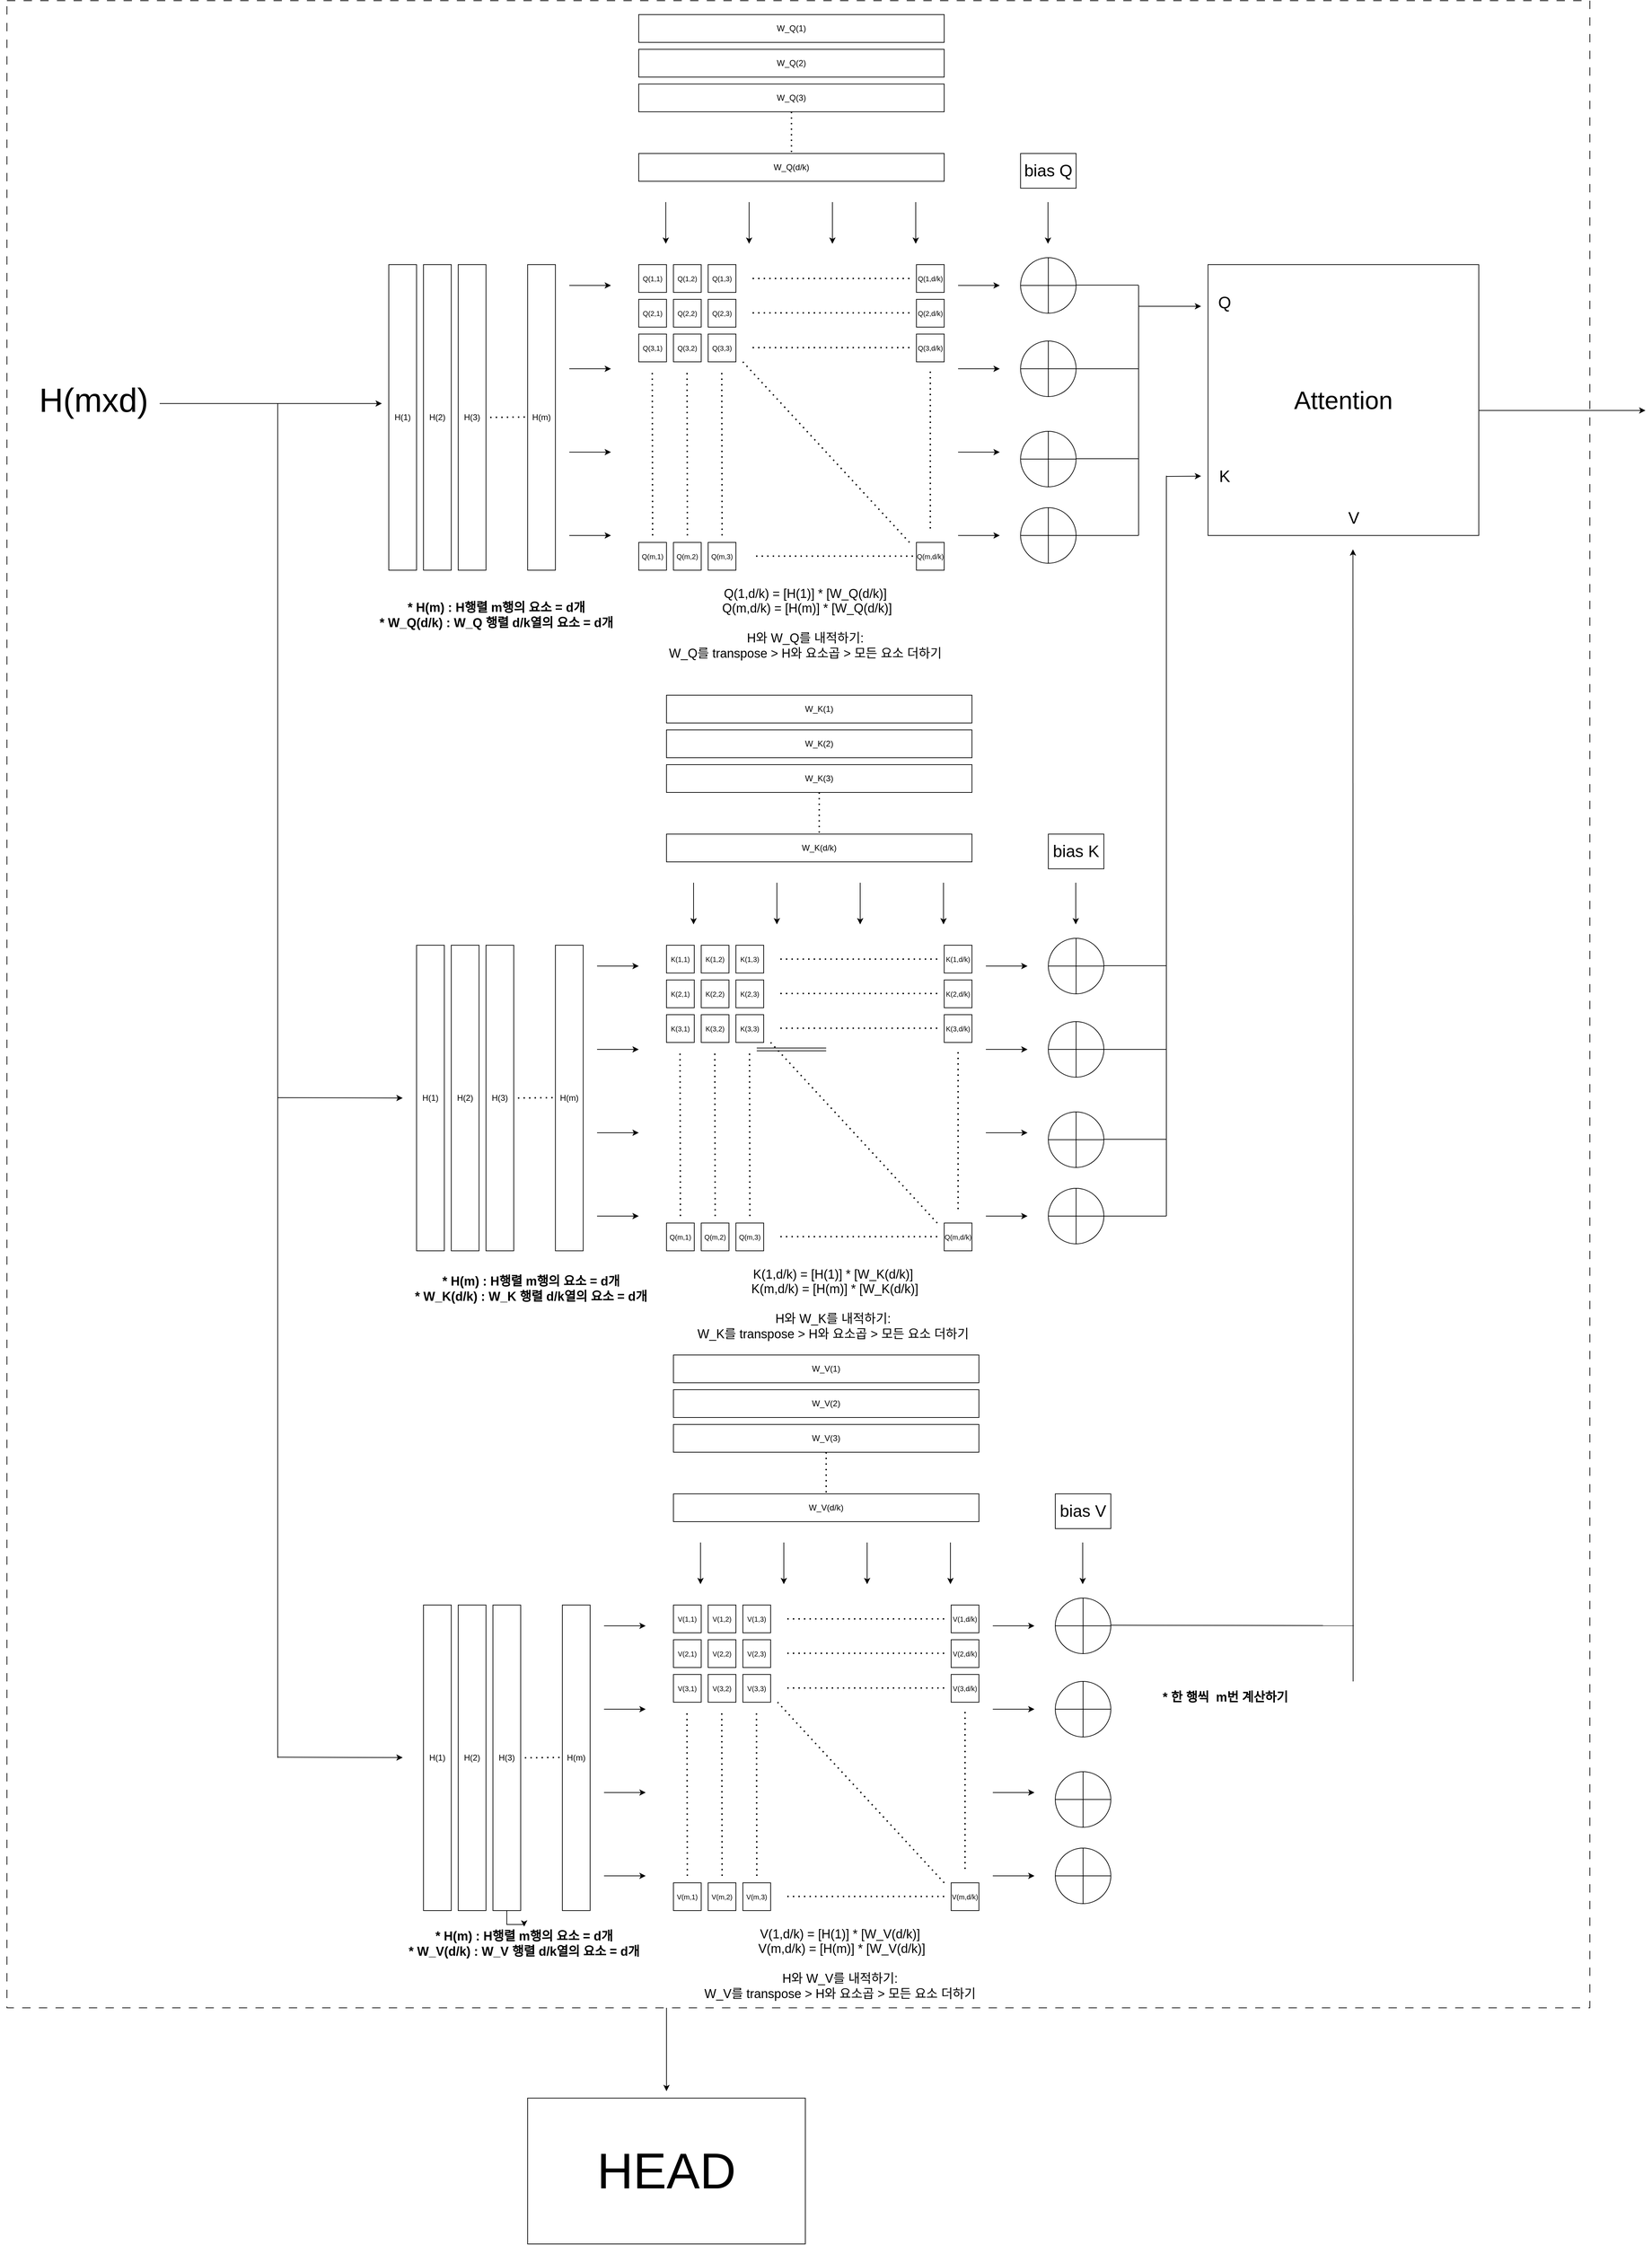 <mxfile version="21.6.3" type="google">
  <diagram id="C5RBs43oDa-KdzZeNtuy" name="Page-1">
    <mxGraphModel grid="1" page="1" gridSize="10" guides="1" tooltips="1" connect="1" arrows="1" fold="1" pageScale="1" pageWidth="827" pageHeight="1169" math="0" shadow="0">
      <root>
        <mxCell id="WIyWlLk6GJQsqaUBKTNV-0" />
        <mxCell id="WIyWlLk6GJQsqaUBKTNV-1" parent="WIyWlLk6GJQsqaUBKTNV-0" />
        <mxCell id="BP67Da7mLbQ1aucq8AcZ-0" value="" style="rounded=0;whiteSpace=wrap;html=1;glass=0;shadow=0;dashed=1;gradientColor=none;verticalAlign=middle;dashPattern=12 12;" vertex="1" parent="WIyWlLk6GJQsqaUBKTNV-1">
          <mxGeometry x="-1310" y="-180" width="2280" height="2890" as="geometry" />
        </mxCell>
        <mxCell id="44qwIfYIs7Qlmv-L1HZN-0" value="H(1)" style="rounded=0;whiteSpace=wrap;html=1;" vertex="1" parent="WIyWlLk6GJQsqaUBKTNV-1">
          <mxGeometry x="-760" y="200" width="40" height="440" as="geometry" />
        </mxCell>
        <mxCell id="44qwIfYIs7Qlmv-L1HZN-3" value="W_Q(d/k)" style="rounded=0;whiteSpace=wrap;html=1;" vertex="1" parent="WIyWlLk6GJQsqaUBKTNV-1">
          <mxGeometry x="-400" y="40" width="440" height="40" as="geometry" />
        </mxCell>
        <mxCell id="44qwIfYIs7Qlmv-L1HZN-4" value="Q(1,1)" style="whiteSpace=wrap;html=1;aspect=fixed;fontSize=10;" vertex="1" parent="WIyWlLk6GJQsqaUBKTNV-1">
          <mxGeometry x="-400" y="200" width="40" height="40" as="geometry" />
        </mxCell>
        <mxCell id="44qwIfYIs7Qlmv-L1HZN-5" value="" style="endArrow=classic;html=1;rounded=0;" edge="1" parent="WIyWlLk6GJQsqaUBKTNV-1">
          <mxGeometry width="50" height="50" relative="1" as="geometry">
            <mxPoint x="-500" y="230" as="sourcePoint" />
            <mxPoint x="-440" y="230" as="targetPoint" />
            <Array as="points">
              <mxPoint x="-470" y="230" />
            </Array>
          </mxGeometry>
        </mxCell>
        <mxCell id="44qwIfYIs7Qlmv-L1HZN-6" value="" style="endArrow=classic;html=1;rounded=0;" edge="1" parent="WIyWlLk6GJQsqaUBKTNV-1">
          <mxGeometry width="50" height="50" relative="1" as="geometry">
            <mxPoint x="-500" y="590" as="sourcePoint" />
            <mxPoint x="-440" y="590" as="targetPoint" />
          </mxGeometry>
        </mxCell>
        <mxCell id="44qwIfYIs7Qlmv-L1HZN-7" value="" style="endArrow=classic;html=1;rounded=0;" edge="1" parent="WIyWlLk6GJQsqaUBKTNV-1">
          <mxGeometry width="50" height="50" relative="1" as="geometry">
            <mxPoint x="-500" y="470" as="sourcePoint" />
            <mxPoint x="-440" y="470" as="targetPoint" />
          </mxGeometry>
        </mxCell>
        <mxCell id="44qwIfYIs7Qlmv-L1HZN-8" value="" style="endArrow=classic;html=1;rounded=0;" edge="1" parent="WIyWlLk6GJQsqaUBKTNV-1">
          <mxGeometry width="50" height="50" relative="1" as="geometry">
            <mxPoint x="-500" y="350" as="sourcePoint" />
            <mxPoint x="-440" y="350" as="targetPoint" />
          </mxGeometry>
        </mxCell>
        <mxCell id="44qwIfYIs7Qlmv-L1HZN-10" value="" style="endArrow=classic;html=1;rounded=0;" edge="1" parent="WIyWlLk6GJQsqaUBKTNV-1">
          <mxGeometry width="50" height="50" relative="1" as="geometry">
            <mxPoint x="-361" y="110" as="sourcePoint" />
            <mxPoint x="-361" y="170" as="targetPoint" />
          </mxGeometry>
        </mxCell>
        <mxCell id="44qwIfYIs7Qlmv-L1HZN-11" value="" style="endArrow=classic;html=1;rounded=0;" edge="1" parent="WIyWlLk6GJQsqaUBKTNV-1">
          <mxGeometry width="50" height="50" relative="1" as="geometry">
            <mxPoint x="-1" y="110" as="sourcePoint" />
            <mxPoint x="-1" y="170" as="targetPoint" />
          </mxGeometry>
        </mxCell>
        <mxCell id="44qwIfYIs7Qlmv-L1HZN-12" value="" style="endArrow=classic;html=1;rounded=0;" edge="1" parent="WIyWlLk6GJQsqaUBKTNV-1">
          <mxGeometry width="50" height="50" relative="1" as="geometry">
            <mxPoint x="-121" y="110" as="sourcePoint" />
            <mxPoint x="-121" y="170" as="targetPoint" />
          </mxGeometry>
        </mxCell>
        <mxCell id="44qwIfYIs7Qlmv-L1HZN-13" value="" style="endArrow=classic;html=1;rounded=0;" edge="1" parent="WIyWlLk6GJQsqaUBKTNV-1">
          <mxGeometry width="50" height="50" relative="1" as="geometry">
            <mxPoint x="-241" y="110" as="sourcePoint" />
            <mxPoint x="-241" y="170" as="targetPoint" />
          </mxGeometry>
        </mxCell>
        <mxCell id="4T8bIbX1QtWVv7wdMEMp-1" value="H(2)" style="rounded=0;whiteSpace=wrap;html=1;" vertex="1" parent="WIyWlLk6GJQsqaUBKTNV-1">
          <mxGeometry x="-710" y="200" width="40" height="440" as="geometry" />
        </mxCell>
        <mxCell id="4T8bIbX1QtWVv7wdMEMp-2" value="H(3)" style="rounded=0;whiteSpace=wrap;html=1;" vertex="1" parent="WIyWlLk6GJQsqaUBKTNV-1">
          <mxGeometry x="-660" y="200" width="40" height="440" as="geometry" />
        </mxCell>
        <mxCell id="4T8bIbX1QtWVv7wdMEMp-3" value="H(m)" style="rounded=0;whiteSpace=wrap;html=1;" vertex="1" parent="WIyWlLk6GJQsqaUBKTNV-1">
          <mxGeometry x="-560" y="200" width="40" height="440" as="geometry" />
        </mxCell>
        <mxCell id="4T8bIbX1QtWVv7wdMEMp-4" value="" style="endArrow=none;dashed=1;html=1;dashPattern=1 3;strokeWidth=2;rounded=0;" edge="1" parent="WIyWlLk6GJQsqaUBKTNV-1">
          <mxGeometry width="50" height="50" relative="1" as="geometry">
            <mxPoint x="-614" y="420" as="sourcePoint" />
            <mxPoint x="-564" y="419.5" as="targetPoint" />
          </mxGeometry>
        </mxCell>
        <mxCell id="4T8bIbX1QtWVv7wdMEMp-8" value="W_Q(3)" style="rounded=0;whiteSpace=wrap;html=1;" vertex="1" parent="WIyWlLk6GJQsqaUBKTNV-1">
          <mxGeometry x="-400" y="-60" width="440" height="40" as="geometry" />
        </mxCell>
        <mxCell id="4T8bIbX1QtWVv7wdMEMp-9" value="W_Q(2)" style="rounded=0;whiteSpace=wrap;html=1;" vertex="1" parent="WIyWlLk6GJQsqaUBKTNV-1">
          <mxGeometry x="-400" y="-110" width="440" height="40" as="geometry" />
        </mxCell>
        <mxCell id="4T8bIbX1QtWVv7wdMEMp-10" value="W_Q(1)" style="rounded=0;whiteSpace=wrap;html=1;" vertex="1" parent="WIyWlLk6GJQsqaUBKTNV-1">
          <mxGeometry x="-400" y="-160" width="440" height="40" as="geometry" />
        </mxCell>
        <mxCell id="4T8bIbX1QtWVv7wdMEMp-11" value="" style="endArrow=none;dashed=1;html=1;dashPattern=1 3;strokeWidth=2;rounded=0;" edge="1" parent="WIyWlLk6GJQsqaUBKTNV-1">
          <mxGeometry width="50" height="50" relative="1" as="geometry">
            <mxPoint x="-180" y="-20" as="sourcePoint" />
            <mxPoint x="-180" y="39.5" as="targetPoint" />
          </mxGeometry>
        </mxCell>
        <mxCell id="4T8bIbX1QtWVv7wdMEMp-12" value="Q(1,2)" style="whiteSpace=wrap;html=1;aspect=fixed;fontSize=10;" vertex="1" parent="WIyWlLk6GJQsqaUBKTNV-1">
          <mxGeometry x="-350" y="200" width="40" height="40" as="geometry" />
        </mxCell>
        <mxCell id="4T8bIbX1QtWVv7wdMEMp-13" value="Q(1,3)" style="whiteSpace=wrap;html=1;aspect=fixed;fontSize=10;" vertex="1" parent="WIyWlLk6GJQsqaUBKTNV-1">
          <mxGeometry x="-300" y="200" width="40" height="40" as="geometry" />
        </mxCell>
        <mxCell id="4T8bIbX1QtWVv7wdMEMp-14" value="Q(2,1)" style="whiteSpace=wrap;html=1;aspect=fixed;fontSize=10;" vertex="1" parent="WIyWlLk6GJQsqaUBKTNV-1">
          <mxGeometry x="-400" y="250" width="40" height="40" as="geometry" />
        </mxCell>
        <mxCell id="4T8bIbX1QtWVv7wdMEMp-15" value="Q(3,1)" style="whiteSpace=wrap;html=1;aspect=fixed;fontSize=10;" vertex="1" parent="WIyWlLk6GJQsqaUBKTNV-1">
          <mxGeometry x="-400" y="300" width="40" height="40" as="geometry" />
        </mxCell>
        <mxCell id="4T8bIbX1QtWVv7wdMEMp-17" value="" style="endArrow=none;dashed=1;html=1;dashPattern=1 3;strokeWidth=2;rounded=0;fontSize=10;" edge="1" parent="WIyWlLk6GJQsqaUBKTNV-1">
          <mxGeometry width="50" height="50" relative="1" as="geometry">
            <mxPoint x="-380" y="590" as="sourcePoint" />
            <mxPoint x="-380.5" y="350" as="targetPoint" />
          </mxGeometry>
        </mxCell>
        <mxCell id="4T8bIbX1QtWVv7wdMEMp-18" value="Q(m,1)" style="whiteSpace=wrap;html=1;aspect=fixed;fontSize=10;" vertex="1" parent="WIyWlLk6GJQsqaUBKTNV-1">
          <mxGeometry x="-400" y="600" width="40" height="40" as="geometry" />
        </mxCell>
        <mxCell id="4T8bIbX1QtWVv7wdMEMp-19" value="" style="endArrow=none;dashed=1;html=1;dashPattern=1 3;strokeWidth=2;rounded=0;fontSize=10;" edge="1" parent="WIyWlLk6GJQsqaUBKTNV-1">
          <mxGeometry width="50" height="50" relative="1" as="geometry">
            <mxPoint x="-10" y="220" as="sourcePoint" />
            <mxPoint x="-240" y="220" as="targetPoint" />
          </mxGeometry>
        </mxCell>
        <mxCell id="4T8bIbX1QtWVv7wdMEMp-20" value="Q(1,d/k)" style="whiteSpace=wrap;html=1;aspect=fixed;fontSize=10;" vertex="1" parent="WIyWlLk6GJQsqaUBKTNV-1">
          <mxGeometry y="200" width="40" height="40" as="geometry" />
        </mxCell>
        <mxCell id="4T8bIbX1QtWVv7wdMEMp-21" value="Q(m,d/k)" style="whiteSpace=wrap;html=1;aspect=fixed;fontSize=10;" vertex="1" parent="WIyWlLk6GJQsqaUBKTNV-1">
          <mxGeometry y="600" width="40" height="40" as="geometry" />
        </mxCell>
        <mxCell id="4T8bIbX1QtWVv7wdMEMp-23" value="Q(2,2)" style="whiteSpace=wrap;html=1;aspect=fixed;fontSize=10;" vertex="1" parent="WIyWlLk6GJQsqaUBKTNV-1">
          <mxGeometry x="-350" y="250" width="40" height="40" as="geometry" />
        </mxCell>
        <mxCell id="4T8bIbX1QtWVv7wdMEMp-24" value="Q(2,3)" style="whiteSpace=wrap;html=1;aspect=fixed;fontSize=10;" vertex="1" parent="WIyWlLk6GJQsqaUBKTNV-1">
          <mxGeometry x="-300" y="250" width="40" height="40" as="geometry" />
        </mxCell>
        <mxCell id="4T8bIbX1QtWVv7wdMEMp-25" value="Q(3,2)" style="whiteSpace=wrap;html=1;aspect=fixed;fontSize=10;" vertex="1" parent="WIyWlLk6GJQsqaUBKTNV-1">
          <mxGeometry x="-350" y="300" width="40" height="40" as="geometry" />
        </mxCell>
        <mxCell id="4T8bIbX1QtWVv7wdMEMp-26" value="Q(3,3)" style="whiteSpace=wrap;html=1;aspect=fixed;fontSize=10;" vertex="1" parent="WIyWlLk6GJQsqaUBKTNV-1">
          <mxGeometry x="-300" y="300" width="40" height="40" as="geometry" />
        </mxCell>
        <mxCell id="4T8bIbX1QtWVv7wdMEMp-27" value="" style="endArrow=none;dashed=1;html=1;dashPattern=1 3;strokeWidth=2;rounded=0;fontSize=10;" edge="1" parent="WIyWlLk6GJQsqaUBKTNV-1">
          <mxGeometry width="50" height="50" relative="1" as="geometry">
            <mxPoint x="20" y="580" as="sourcePoint" />
            <mxPoint x="20" y="350" as="targetPoint" />
          </mxGeometry>
        </mxCell>
        <mxCell id="4T8bIbX1QtWVv7wdMEMp-28" value="" style="endArrow=none;dashed=1;html=1;dashPattern=1 3;strokeWidth=2;rounded=0;fontSize=10;" edge="1" parent="WIyWlLk6GJQsqaUBKTNV-1">
          <mxGeometry width="50" height="50" relative="1" as="geometry">
            <mxPoint x="-10" y="600" as="sourcePoint" />
            <mxPoint x="-250" y="340" as="targetPoint" />
          </mxGeometry>
        </mxCell>
        <mxCell id="4T8bIbX1QtWVv7wdMEMp-29" value="" style="endArrow=none;dashed=1;html=1;dashPattern=1 3;strokeWidth=2;rounded=0;fontSize=10;" edge="1" parent="WIyWlLk6GJQsqaUBKTNV-1">
          <mxGeometry width="50" height="50" relative="1" as="geometry">
            <mxPoint x="-10" y="269.5" as="sourcePoint" />
            <mxPoint x="-240" y="269.5" as="targetPoint" />
          </mxGeometry>
        </mxCell>
        <mxCell id="4T8bIbX1QtWVv7wdMEMp-30" value="" style="endArrow=none;dashed=1;html=1;dashPattern=1 3;strokeWidth=2;rounded=0;fontSize=10;" edge="1" parent="WIyWlLk6GJQsqaUBKTNV-1">
          <mxGeometry width="50" height="50" relative="1" as="geometry">
            <mxPoint x="-10" y="319.5" as="sourcePoint" />
            <mxPoint x="-240" y="319.5" as="targetPoint" />
          </mxGeometry>
        </mxCell>
        <mxCell id="4T8bIbX1QtWVv7wdMEMp-31" value="Q(2,d/k)" style="whiteSpace=wrap;html=1;aspect=fixed;fontSize=10;" vertex="1" parent="WIyWlLk6GJQsqaUBKTNV-1">
          <mxGeometry y="250" width="40" height="40" as="geometry" />
        </mxCell>
        <mxCell id="4T8bIbX1QtWVv7wdMEMp-32" value="Q(3,d/k)" style="whiteSpace=wrap;html=1;aspect=fixed;fontSize=10;" vertex="1" parent="WIyWlLk6GJQsqaUBKTNV-1">
          <mxGeometry y="300" width="40" height="40" as="geometry" />
        </mxCell>
        <mxCell id="4T8bIbX1QtWVv7wdMEMp-33" value="&lt;font style=&quot;font-size: 18px;&quot;&gt;Q(1,d/k) = [H(1)] * [W_Q(d/k)]&lt;br&gt;&amp;nbsp;Q(m,d/k) = [H(m)] * [W_Q(d/k)]&lt;br&gt;&lt;br&gt;H와 W_Q를 내적하기: &lt;br&gt;W_Q를 transpose &amp;gt; H와 요소곱 &amp;gt; 모든 요소 더하기&lt;/font&gt;" style="text;html=1;strokeColor=none;fillColor=none;align=center;verticalAlign=middle;whiteSpace=wrap;rounded=0;" vertex="1" parent="WIyWlLk6GJQsqaUBKTNV-1">
          <mxGeometry x="-390" y="663" width="460" height="107" as="geometry" />
        </mxCell>
        <mxCell id="4T8bIbX1QtWVv7wdMEMp-36" value="" style="endArrow=classic;html=1;rounded=0;" edge="1" parent="WIyWlLk6GJQsqaUBKTNV-1">
          <mxGeometry width="50" height="50" relative="1" as="geometry">
            <mxPoint x="60" y="230" as="sourcePoint" />
            <mxPoint x="120" y="230" as="targetPoint" />
            <Array as="points">
              <mxPoint x="90" y="230" />
            </Array>
          </mxGeometry>
        </mxCell>
        <mxCell id="4T8bIbX1QtWVv7wdMEMp-37" value="" style="endArrow=classic;html=1;rounded=0;" edge="1" parent="WIyWlLk6GJQsqaUBKTNV-1">
          <mxGeometry width="50" height="50" relative="1" as="geometry">
            <mxPoint x="60" y="590" as="sourcePoint" />
            <mxPoint x="120" y="590" as="targetPoint" />
          </mxGeometry>
        </mxCell>
        <mxCell id="4T8bIbX1QtWVv7wdMEMp-38" value="" style="endArrow=classic;html=1;rounded=0;" edge="1" parent="WIyWlLk6GJQsqaUBKTNV-1">
          <mxGeometry width="50" height="50" relative="1" as="geometry">
            <mxPoint x="60" y="470" as="sourcePoint" />
            <mxPoint x="120" y="470" as="targetPoint" />
          </mxGeometry>
        </mxCell>
        <mxCell id="4T8bIbX1QtWVv7wdMEMp-39" value="" style="endArrow=classic;html=1;rounded=0;" edge="1" parent="WIyWlLk6GJQsqaUBKTNV-1">
          <mxGeometry width="50" height="50" relative="1" as="geometry">
            <mxPoint x="60" y="350" as="sourcePoint" />
            <mxPoint x="120" y="350" as="targetPoint" />
          </mxGeometry>
        </mxCell>
        <mxCell id="4T8bIbX1QtWVv7wdMEMp-42" value="&lt;font style=&quot;font-size: 24px;&quot;&gt;bias Q&lt;/font&gt;" style="rounded=0;whiteSpace=wrap;html=1;" vertex="1" parent="WIyWlLk6GJQsqaUBKTNV-1">
          <mxGeometry x="150" y="40" width="80" height="50" as="geometry" />
        </mxCell>
        <mxCell id="4T8bIbX1QtWVv7wdMEMp-43" value="" style="endArrow=classic;html=1;rounded=0;" edge="1" parent="WIyWlLk6GJQsqaUBKTNV-1">
          <mxGeometry width="50" height="50" relative="1" as="geometry">
            <mxPoint x="189.5" y="110" as="sourcePoint" />
            <mxPoint x="189.5" y="170" as="targetPoint" />
          </mxGeometry>
        </mxCell>
        <mxCell id="4T8bIbX1QtWVv7wdMEMp-44" value="" style="shape=orEllipse;perimeter=ellipsePerimeter;whiteSpace=wrap;html=1;backgroundOutline=1;" vertex="1" parent="WIyWlLk6GJQsqaUBKTNV-1">
          <mxGeometry x="150" y="190" width="80" height="80" as="geometry" />
        </mxCell>
        <mxCell id="4T8bIbX1QtWVv7wdMEMp-45" value="" style="shape=orEllipse;perimeter=ellipsePerimeter;whiteSpace=wrap;html=1;backgroundOutline=1;" vertex="1" parent="WIyWlLk6GJQsqaUBKTNV-1">
          <mxGeometry x="150" y="310" width="80" height="80" as="geometry" />
        </mxCell>
        <mxCell id="4T8bIbX1QtWVv7wdMEMp-46" value="" style="shape=orEllipse;perimeter=ellipsePerimeter;whiteSpace=wrap;html=1;backgroundOutline=1;" vertex="1" parent="WIyWlLk6GJQsqaUBKTNV-1">
          <mxGeometry x="150" y="440" width="80" height="80" as="geometry" />
        </mxCell>
        <mxCell id="4T8bIbX1QtWVv7wdMEMp-47" value="" style="shape=orEllipse;perimeter=ellipsePerimeter;whiteSpace=wrap;html=1;backgroundOutline=1;" vertex="1" parent="WIyWlLk6GJQsqaUBKTNV-1">
          <mxGeometry x="150" y="550" width="80" height="80" as="geometry" />
        </mxCell>
        <mxCell id="4T8bIbX1QtWVv7wdMEMp-58" value="" style="endArrow=none;html=1;rounded=0;" edge="1" parent="WIyWlLk6GJQsqaUBKTNV-1">
          <mxGeometry width="50" height="50" relative="1" as="geometry">
            <mxPoint x="230" y="590" as="sourcePoint" />
            <mxPoint x="320" y="590" as="targetPoint" />
          </mxGeometry>
        </mxCell>
        <mxCell id="4T8bIbX1QtWVv7wdMEMp-59" value="" style="endArrow=none;html=1;rounded=0;" edge="1" parent="WIyWlLk6GJQsqaUBKTNV-1">
          <mxGeometry width="50" height="50" relative="1" as="geometry">
            <mxPoint x="230" y="479.5" as="sourcePoint" />
            <mxPoint x="320" y="479.5" as="targetPoint" />
          </mxGeometry>
        </mxCell>
        <mxCell id="4T8bIbX1QtWVv7wdMEMp-60" value="" style="endArrow=none;html=1;rounded=0;" edge="1" parent="WIyWlLk6GJQsqaUBKTNV-1">
          <mxGeometry width="50" height="50" relative="1" as="geometry">
            <mxPoint x="230" y="350" as="sourcePoint" />
            <mxPoint x="320" y="350" as="targetPoint" />
          </mxGeometry>
        </mxCell>
        <mxCell id="4T8bIbX1QtWVv7wdMEMp-61" value="" style="endArrow=none;html=1;rounded=0;" edge="1" parent="WIyWlLk6GJQsqaUBKTNV-1">
          <mxGeometry width="50" height="50" relative="1" as="geometry">
            <mxPoint x="230" y="229.5" as="sourcePoint" />
            <mxPoint x="320" y="229.5" as="targetPoint" />
          </mxGeometry>
        </mxCell>
        <mxCell id="4T8bIbX1QtWVv7wdMEMp-62" value="" style="endArrow=none;html=1;rounded=0;" edge="1" parent="WIyWlLk6GJQsqaUBKTNV-1">
          <mxGeometry width="50" height="50" relative="1" as="geometry">
            <mxPoint x="320" y="590" as="sourcePoint" />
            <mxPoint x="320" y="230" as="targetPoint" />
          </mxGeometry>
        </mxCell>
        <mxCell id="4T8bIbX1QtWVv7wdMEMp-63" value="" style="endArrow=classic;html=1;rounded=0;" edge="1" parent="WIyWlLk6GJQsqaUBKTNV-1">
          <mxGeometry width="50" height="50" relative="1" as="geometry">
            <mxPoint x="320" y="260" as="sourcePoint" />
            <mxPoint x="410" y="260" as="targetPoint" />
          </mxGeometry>
        </mxCell>
        <mxCell id="4T8bIbX1QtWVv7wdMEMp-64" value="&lt;font style=&quot;font-size: 36px;&quot;&gt;Attention&lt;/font&gt;" style="whiteSpace=wrap;html=1;aspect=fixed;" vertex="1" parent="WIyWlLk6GJQsqaUBKTNV-1">
          <mxGeometry x="420" y="200" width="390" height="390" as="geometry" />
        </mxCell>
        <mxCell id="4T8bIbX1QtWVv7wdMEMp-65" value="&lt;font style=&quot;font-size: 24px;&quot;&gt;Q&lt;/font&gt;" style="text;html=1;strokeColor=none;fillColor=none;align=center;verticalAlign=middle;whiteSpace=wrap;rounded=0;" vertex="1" parent="WIyWlLk6GJQsqaUBKTNV-1">
          <mxGeometry x="414" y="240" width="60" height="30" as="geometry" />
        </mxCell>
        <mxCell id="4T8bIbX1QtWVv7wdMEMp-66" value="&lt;font style=&quot;font-size: 24px;&quot;&gt;K&lt;/font&gt;" style="text;html=1;strokeColor=none;fillColor=none;align=center;verticalAlign=middle;whiteSpace=wrap;rounded=0;" vertex="1" parent="WIyWlLk6GJQsqaUBKTNV-1">
          <mxGeometry x="414" y="490" width="60" height="30" as="geometry" />
        </mxCell>
        <mxCell id="4T8bIbX1QtWVv7wdMEMp-67" value="&lt;font style=&quot;font-size: 24px;&quot;&gt;V&lt;/font&gt;" style="text;html=1;strokeColor=none;fillColor=none;align=center;verticalAlign=middle;whiteSpace=wrap;rounded=0;" vertex="1" parent="WIyWlLk6GJQsqaUBKTNV-1">
          <mxGeometry x="600" y="550" width="60" height="30" as="geometry" />
        </mxCell>
        <mxCell id="4T8bIbX1QtWVv7wdMEMp-68" value="" style="endArrow=classic;html=1;rounded=0;" edge="1" parent="WIyWlLk6GJQsqaUBKTNV-1">
          <mxGeometry width="50" height="50" relative="1" as="geometry">
            <mxPoint x="360" y="505" as="sourcePoint" />
            <mxPoint x="410" y="504.5" as="targetPoint" />
          </mxGeometry>
        </mxCell>
        <mxCell id="4T8bIbX1QtWVv7wdMEMp-69" value="H(1)" style="rounded=0;whiteSpace=wrap;html=1;" vertex="1" parent="WIyWlLk6GJQsqaUBKTNV-1">
          <mxGeometry x="-720" y="1180" width="40" height="440" as="geometry" />
        </mxCell>
        <mxCell id="4T8bIbX1QtWVv7wdMEMp-70" value="W_K(d/k)" style="rounded=0;whiteSpace=wrap;html=1;" vertex="1" parent="WIyWlLk6GJQsqaUBKTNV-1">
          <mxGeometry x="-360" y="1020" width="440" height="40" as="geometry" />
        </mxCell>
        <mxCell id="4T8bIbX1QtWVv7wdMEMp-71" value="K(1,1)" style="whiteSpace=wrap;html=1;aspect=fixed;fontSize=10;" vertex="1" parent="WIyWlLk6GJQsqaUBKTNV-1">
          <mxGeometry x="-360" y="1180" width="40" height="40" as="geometry" />
        </mxCell>
        <mxCell id="4T8bIbX1QtWVv7wdMEMp-72" value="" style="endArrow=classic;html=1;rounded=0;" edge="1" parent="WIyWlLk6GJQsqaUBKTNV-1">
          <mxGeometry width="50" height="50" relative="1" as="geometry">
            <mxPoint x="-460" y="1210" as="sourcePoint" />
            <mxPoint x="-400" y="1210" as="targetPoint" />
            <Array as="points">
              <mxPoint x="-430" y="1210" />
            </Array>
          </mxGeometry>
        </mxCell>
        <mxCell id="4T8bIbX1QtWVv7wdMEMp-73" value="" style="endArrow=classic;html=1;rounded=0;" edge="1" parent="WIyWlLk6GJQsqaUBKTNV-1">
          <mxGeometry width="50" height="50" relative="1" as="geometry">
            <mxPoint x="-460" y="1570" as="sourcePoint" />
            <mxPoint x="-400" y="1570" as="targetPoint" />
          </mxGeometry>
        </mxCell>
        <mxCell id="4T8bIbX1QtWVv7wdMEMp-74" value="" style="endArrow=classic;html=1;rounded=0;" edge="1" parent="WIyWlLk6GJQsqaUBKTNV-1">
          <mxGeometry width="50" height="50" relative="1" as="geometry">
            <mxPoint x="-460" y="1450" as="sourcePoint" />
            <mxPoint x="-400" y="1450" as="targetPoint" />
          </mxGeometry>
        </mxCell>
        <mxCell id="4T8bIbX1QtWVv7wdMEMp-75" value="" style="endArrow=classic;html=1;rounded=0;" edge="1" parent="WIyWlLk6GJQsqaUBKTNV-1">
          <mxGeometry width="50" height="50" relative="1" as="geometry">
            <mxPoint x="-460" y="1330" as="sourcePoint" />
            <mxPoint x="-400" y="1330" as="targetPoint" />
          </mxGeometry>
        </mxCell>
        <mxCell id="4T8bIbX1QtWVv7wdMEMp-76" value="" style="endArrow=classic;html=1;rounded=0;" edge="1" parent="WIyWlLk6GJQsqaUBKTNV-1">
          <mxGeometry width="50" height="50" relative="1" as="geometry">
            <mxPoint x="-321" y="1090" as="sourcePoint" />
            <mxPoint x="-321" y="1150" as="targetPoint" />
          </mxGeometry>
        </mxCell>
        <mxCell id="4T8bIbX1QtWVv7wdMEMp-77" value="" style="endArrow=classic;html=1;rounded=0;" edge="1" parent="WIyWlLk6GJQsqaUBKTNV-1">
          <mxGeometry width="50" height="50" relative="1" as="geometry">
            <mxPoint x="39" y="1090" as="sourcePoint" />
            <mxPoint x="39" y="1150" as="targetPoint" />
          </mxGeometry>
        </mxCell>
        <mxCell id="4T8bIbX1QtWVv7wdMEMp-78" value="" style="endArrow=classic;html=1;rounded=0;" edge="1" parent="WIyWlLk6GJQsqaUBKTNV-1">
          <mxGeometry width="50" height="50" relative="1" as="geometry">
            <mxPoint x="-81" y="1090" as="sourcePoint" />
            <mxPoint x="-81" y="1150" as="targetPoint" />
          </mxGeometry>
        </mxCell>
        <mxCell id="4T8bIbX1QtWVv7wdMEMp-79" value="" style="endArrow=classic;html=1;rounded=0;" edge="1" parent="WIyWlLk6GJQsqaUBKTNV-1">
          <mxGeometry width="50" height="50" relative="1" as="geometry">
            <mxPoint x="-201" y="1090" as="sourcePoint" />
            <mxPoint x="-201" y="1150" as="targetPoint" />
          </mxGeometry>
        </mxCell>
        <mxCell id="4T8bIbX1QtWVv7wdMEMp-80" value="H(2)" style="rounded=0;whiteSpace=wrap;html=1;" vertex="1" parent="WIyWlLk6GJQsqaUBKTNV-1">
          <mxGeometry x="-670" y="1180" width="40" height="440" as="geometry" />
        </mxCell>
        <mxCell id="4T8bIbX1QtWVv7wdMEMp-81" value="H(3)" style="rounded=0;whiteSpace=wrap;html=1;" vertex="1" parent="WIyWlLk6GJQsqaUBKTNV-1">
          <mxGeometry x="-620" y="1180" width="40" height="440" as="geometry" />
        </mxCell>
        <mxCell id="4T8bIbX1QtWVv7wdMEMp-82" value="H(m)" style="rounded=0;whiteSpace=wrap;html=1;" vertex="1" parent="WIyWlLk6GJQsqaUBKTNV-1">
          <mxGeometry x="-520" y="1180" width="40" height="440" as="geometry" />
        </mxCell>
        <mxCell id="4T8bIbX1QtWVv7wdMEMp-83" value="" style="endArrow=none;dashed=1;html=1;dashPattern=1 3;strokeWidth=2;rounded=0;" edge="1" parent="WIyWlLk6GJQsqaUBKTNV-1">
          <mxGeometry width="50" height="50" relative="1" as="geometry">
            <mxPoint x="-574" y="1400" as="sourcePoint" />
            <mxPoint x="-524" y="1399.5" as="targetPoint" />
          </mxGeometry>
        </mxCell>
        <mxCell id="4T8bIbX1QtWVv7wdMEMp-84" value="&lt;font style=&quot;font-size: 18px;&quot;&gt;&lt;b&gt;* H(m) : H행렬 m행의 요소 = d개&lt;br&gt;* W_K(d/k) : W_K 행렬 d/k열의 요소 = d개&lt;/b&gt;&lt;/font&gt;" style="text;html=1;strokeColor=none;fillColor=none;align=center;verticalAlign=middle;whiteSpace=wrap;rounded=0;" vertex="1" parent="WIyWlLk6GJQsqaUBKTNV-1">
          <mxGeometry x="-730" y="1650" width="350" height="50" as="geometry" />
        </mxCell>
        <mxCell id="4T8bIbX1QtWVv7wdMEMp-85" value="W_K(3)" style="rounded=0;whiteSpace=wrap;html=1;" vertex="1" parent="WIyWlLk6GJQsqaUBKTNV-1">
          <mxGeometry x="-360" y="920" width="440" height="40" as="geometry" />
        </mxCell>
        <mxCell id="4T8bIbX1QtWVv7wdMEMp-86" value="W_K(2)" style="rounded=0;whiteSpace=wrap;html=1;" vertex="1" parent="WIyWlLk6GJQsqaUBKTNV-1">
          <mxGeometry x="-360" y="870" width="440" height="40" as="geometry" />
        </mxCell>
        <mxCell id="4T8bIbX1QtWVv7wdMEMp-87" value="W_K(1)" style="rounded=0;whiteSpace=wrap;html=1;" vertex="1" parent="WIyWlLk6GJQsqaUBKTNV-1">
          <mxGeometry x="-360" y="820" width="440" height="40" as="geometry" />
        </mxCell>
        <mxCell id="4T8bIbX1QtWVv7wdMEMp-88" value="" style="endArrow=none;dashed=1;html=1;dashPattern=1 3;strokeWidth=2;rounded=0;" edge="1" parent="WIyWlLk6GJQsqaUBKTNV-1">
          <mxGeometry width="50" height="50" relative="1" as="geometry">
            <mxPoint x="-140" y="960" as="sourcePoint" />
            <mxPoint x="-140" y="1019.5" as="targetPoint" />
          </mxGeometry>
        </mxCell>
        <mxCell id="4T8bIbX1QtWVv7wdMEMp-89" value="K(1,2)" style="whiteSpace=wrap;html=1;aspect=fixed;fontSize=10;" vertex="1" parent="WIyWlLk6GJQsqaUBKTNV-1">
          <mxGeometry x="-310" y="1180" width="40" height="40" as="geometry" />
        </mxCell>
        <mxCell id="4T8bIbX1QtWVv7wdMEMp-90" value="K(1,3)" style="whiteSpace=wrap;html=1;aspect=fixed;fontSize=10;" vertex="1" parent="WIyWlLk6GJQsqaUBKTNV-1">
          <mxGeometry x="-260" y="1180" width="40" height="40" as="geometry" />
        </mxCell>
        <mxCell id="4T8bIbX1QtWVv7wdMEMp-91" value="K(2,1)" style="whiteSpace=wrap;html=1;aspect=fixed;fontSize=10;" vertex="1" parent="WIyWlLk6GJQsqaUBKTNV-1">
          <mxGeometry x="-360" y="1230" width="40" height="40" as="geometry" />
        </mxCell>
        <mxCell id="4T8bIbX1QtWVv7wdMEMp-92" value="K(3,1)" style="whiteSpace=wrap;html=1;aspect=fixed;fontSize=10;" vertex="1" parent="WIyWlLk6GJQsqaUBKTNV-1">
          <mxGeometry x="-360" y="1280" width="40" height="40" as="geometry" />
        </mxCell>
        <mxCell id="4T8bIbX1QtWVv7wdMEMp-93" value="" style="endArrow=none;dashed=1;html=1;dashPattern=1 3;strokeWidth=2;rounded=0;fontSize=10;" edge="1" parent="WIyWlLk6GJQsqaUBKTNV-1">
          <mxGeometry width="50" height="50" relative="1" as="geometry">
            <mxPoint x="-340" y="1570" as="sourcePoint" />
            <mxPoint x="-340.5" y="1330" as="targetPoint" />
          </mxGeometry>
        </mxCell>
        <mxCell id="4T8bIbX1QtWVv7wdMEMp-94" value="Q(m,1)" style="whiteSpace=wrap;html=1;aspect=fixed;fontSize=10;" vertex="1" parent="WIyWlLk6GJQsqaUBKTNV-1">
          <mxGeometry x="-360" y="1580" width="40" height="40" as="geometry" />
        </mxCell>
        <mxCell id="4T8bIbX1QtWVv7wdMEMp-95" value="" style="endArrow=none;dashed=1;html=1;dashPattern=1 3;strokeWidth=2;rounded=0;fontSize=10;" edge="1" parent="WIyWlLk6GJQsqaUBKTNV-1">
          <mxGeometry width="50" height="50" relative="1" as="geometry">
            <mxPoint x="30" y="1200" as="sourcePoint" />
            <mxPoint x="-200" y="1200" as="targetPoint" />
          </mxGeometry>
        </mxCell>
        <mxCell id="4T8bIbX1QtWVv7wdMEMp-96" value="K(1,d/k)" style="whiteSpace=wrap;html=1;aspect=fixed;fontSize=10;" vertex="1" parent="WIyWlLk6GJQsqaUBKTNV-1">
          <mxGeometry x="40" y="1180" width="40" height="40" as="geometry" />
        </mxCell>
        <mxCell id="4T8bIbX1QtWVv7wdMEMp-97" value="Q(m,d/k)" style="whiteSpace=wrap;html=1;aspect=fixed;fontSize=10;" vertex="1" parent="WIyWlLk6GJQsqaUBKTNV-1">
          <mxGeometry x="40" y="1580" width="40" height="40" as="geometry" />
        </mxCell>
        <mxCell id="4T8bIbX1QtWVv7wdMEMp-99" value="K(2,2)" style="whiteSpace=wrap;html=1;aspect=fixed;fontSize=10;" vertex="1" parent="WIyWlLk6GJQsqaUBKTNV-1">
          <mxGeometry x="-310" y="1230" width="40" height="40" as="geometry" />
        </mxCell>
        <mxCell id="4T8bIbX1QtWVv7wdMEMp-100" value="K(2,3)" style="whiteSpace=wrap;html=1;aspect=fixed;fontSize=10;" vertex="1" parent="WIyWlLk6GJQsqaUBKTNV-1">
          <mxGeometry x="-260" y="1230" width="40" height="40" as="geometry" />
        </mxCell>
        <mxCell id="4T8bIbX1QtWVv7wdMEMp-101" value="K(3,2)" style="whiteSpace=wrap;html=1;aspect=fixed;fontSize=10;" vertex="1" parent="WIyWlLk6GJQsqaUBKTNV-1">
          <mxGeometry x="-310" y="1280" width="40" height="40" as="geometry" />
        </mxCell>
        <mxCell id="4T8bIbX1QtWVv7wdMEMp-102" value="K(3,3)" style="whiteSpace=wrap;html=1;aspect=fixed;fontSize=10;" vertex="1" parent="WIyWlLk6GJQsqaUBKTNV-1">
          <mxGeometry x="-260" y="1280" width="40" height="40" as="geometry" />
        </mxCell>
        <mxCell id="4T8bIbX1QtWVv7wdMEMp-103" value="" style="endArrow=none;dashed=1;html=1;dashPattern=1 3;strokeWidth=2;rounded=0;fontSize=10;" edge="1" parent="WIyWlLk6GJQsqaUBKTNV-1">
          <mxGeometry width="50" height="50" relative="1" as="geometry">
            <mxPoint x="60" y="1560" as="sourcePoint" />
            <mxPoint x="60" y="1330" as="targetPoint" />
          </mxGeometry>
        </mxCell>
        <mxCell id="4T8bIbX1QtWVv7wdMEMp-104" value="" style="endArrow=none;dashed=1;html=1;dashPattern=1 3;strokeWidth=2;rounded=0;fontSize=10;" edge="1" parent="WIyWlLk6GJQsqaUBKTNV-1">
          <mxGeometry width="50" height="50" relative="1" as="geometry">
            <mxPoint x="30" y="1580" as="sourcePoint" />
            <mxPoint x="-210" y="1320" as="targetPoint" />
          </mxGeometry>
        </mxCell>
        <mxCell id="4T8bIbX1QtWVv7wdMEMp-105" value="" style="endArrow=none;dashed=1;html=1;dashPattern=1 3;strokeWidth=2;rounded=0;fontSize=10;" edge="1" parent="WIyWlLk6GJQsqaUBKTNV-1">
          <mxGeometry width="50" height="50" relative="1" as="geometry">
            <mxPoint x="30" y="1249.5" as="sourcePoint" />
            <mxPoint x="-200" y="1249.5" as="targetPoint" />
          </mxGeometry>
        </mxCell>
        <mxCell id="4T8bIbX1QtWVv7wdMEMp-106" value="" style="endArrow=none;dashed=1;html=1;dashPattern=1 3;strokeWidth=2;rounded=0;fontSize=10;" edge="1" parent="WIyWlLk6GJQsqaUBKTNV-1">
          <mxGeometry width="50" height="50" relative="1" as="geometry">
            <mxPoint x="30" y="1299.5" as="sourcePoint" />
            <mxPoint x="-200" y="1299.5" as="targetPoint" />
          </mxGeometry>
        </mxCell>
        <mxCell id="4T8bIbX1QtWVv7wdMEMp-107" value="K(2,d/k)" style="whiteSpace=wrap;html=1;aspect=fixed;fontSize=10;" vertex="1" parent="WIyWlLk6GJQsqaUBKTNV-1">
          <mxGeometry x="40" y="1230" width="40" height="40" as="geometry" />
        </mxCell>
        <mxCell id="4T8bIbX1QtWVv7wdMEMp-108" value="K(3,d/k)" style="whiteSpace=wrap;html=1;aspect=fixed;fontSize=10;" vertex="1" parent="WIyWlLk6GJQsqaUBKTNV-1">
          <mxGeometry x="40" y="1280" width="40" height="40" as="geometry" />
        </mxCell>
        <mxCell id="4T8bIbX1QtWVv7wdMEMp-109" value="&lt;font style=&quot;font-size: 18px;&quot;&gt;K(1,d/k) = [H(1)] * [W_K(d/k)]&lt;br&gt;&amp;nbsp;K(m,d/k) = [H(m)] * [W_K(d/k)]&lt;br&gt;&lt;br&gt;H와 W_K를 내적하기: &lt;br&gt;W_K를 transpose &amp;gt; H와 요소곱 &amp;gt; 모든 요소 더하기&lt;/font&gt;" style="text;html=1;strokeColor=none;fillColor=none;align=center;verticalAlign=middle;whiteSpace=wrap;rounded=0;" vertex="1" parent="WIyWlLk6GJQsqaUBKTNV-1">
          <mxGeometry x="-350" y="1643" width="460" height="107" as="geometry" />
        </mxCell>
        <mxCell id="4T8bIbX1QtWVv7wdMEMp-110" value="" style="endArrow=classic;html=1;rounded=0;" edge="1" parent="WIyWlLk6GJQsqaUBKTNV-1">
          <mxGeometry width="50" height="50" relative="1" as="geometry">
            <mxPoint x="100" y="1210" as="sourcePoint" />
            <mxPoint x="160" y="1210" as="targetPoint" />
            <Array as="points">
              <mxPoint x="130" y="1210" />
            </Array>
          </mxGeometry>
        </mxCell>
        <mxCell id="4T8bIbX1QtWVv7wdMEMp-111" value="" style="endArrow=classic;html=1;rounded=0;" edge="1" parent="WIyWlLk6GJQsqaUBKTNV-1">
          <mxGeometry width="50" height="50" relative="1" as="geometry">
            <mxPoint x="100" y="1570" as="sourcePoint" />
            <mxPoint x="160" y="1570" as="targetPoint" />
          </mxGeometry>
        </mxCell>
        <mxCell id="4T8bIbX1QtWVv7wdMEMp-112" value="" style="endArrow=classic;html=1;rounded=0;" edge="1" parent="WIyWlLk6GJQsqaUBKTNV-1">
          <mxGeometry width="50" height="50" relative="1" as="geometry">
            <mxPoint x="100" y="1450" as="sourcePoint" />
            <mxPoint x="160" y="1450" as="targetPoint" />
          </mxGeometry>
        </mxCell>
        <mxCell id="4T8bIbX1QtWVv7wdMEMp-113" value="" style="endArrow=classic;html=1;rounded=0;" edge="1" parent="WIyWlLk6GJQsqaUBKTNV-1">
          <mxGeometry width="50" height="50" relative="1" as="geometry">
            <mxPoint x="100" y="1330" as="sourcePoint" />
            <mxPoint x="160" y="1330" as="targetPoint" />
          </mxGeometry>
        </mxCell>
        <mxCell id="4T8bIbX1QtWVv7wdMEMp-114" value="&lt;font style=&quot;font-size: 24px;&quot;&gt;bias K&lt;/font&gt;" style="rounded=0;whiteSpace=wrap;html=1;" vertex="1" parent="WIyWlLk6GJQsqaUBKTNV-1">
          <mxGeometry x="190" y="1020" width="80" height="50" as="geometry" />
        </mxCell>
        <mxCell id="4T8bIbX1QtWVv7wdMEMp-115" value="" style="endArrow=classic;html=1;rounded=0;" edge="1" parent="WIyWlLk6GJQsqaUBKTNV-1">
          <mxGeometry width="50" height="50" relative="1" as="geometry">
            <mxPoint x="229.5" y="1090" as="sourcePoint" />
            <mxPoint x="229.5" y="1150" as="targetPoint" />
          </mxGeometry>
        </mxCell>
        <mxCell id="4T8bIbX1QtWVv7wdMEMp-116" value="" style="shape=orEllipse;perimeter=ellipsePerimeter;whiteSpace=wrap;html=1;backgroundOutline=1;" vertex="1" parent="WIyWlLk6GJQsqaUBKTNV-1">
          <mxGeometry x="190" y="1170" width="80" height="80" as="geometry" />
        </mxCell>
        <mxCell id="4T8bIbX1QtWVv7wdMEMp-117" value="" style="shape=orEllipse;perimeter=ellipsePerimeter;whiteSpace=wrap;html=1;backgroundOutline=1;" vertex="1" parent="WIyWlLk6GJQsqaUBKTNV-1">
          <mxGeometry x="190" y="1290" width="80" height="80" as="geometry" />
        </mxCell>
        <mxCell id="4T8bIbX1QtWVv7wdMEMp-118" value="" style="shape=orEllipse;perimeter=ellipsePerimeter;whiteSpace=wrap;html=1;backgroundOutline=1;" vertex="1" parent="WIyWlLk6GJQsqaUBKTNV-1">
          <mxGeometry x="190" y="1420" width="80" height="80" as="geometry" />
        </mxCell>
        <mxCell id="4T8bIbX1QtWVv7wdMEMp-119" value="" style="shape=orEllipse;perimeter=ellipsePerimeter;whiteSpace=wrap;html=1;backgroundOutline=1;" vertex="1" parent="WIyWlLk6GJQsqaUBKTNV-1">
          <mxGeometry x="190" y="1530" width="80" height="80" as="geometry" />
        </mxCell>
        <mxCell id="4T8bIbX1QtWVv7wdMEMp-120" value="" style="endArrow=none;html=1;rounded=0;" edge="1" parent="WIyWlLk6GJQsqaUBKTNV-1">
          <mxGeometry width="50" height="50" relative="1" as="geometry">
            <mxPoint x="270" y="1570" as="sourcePoint" />
            <mxPoint x="360" y="1570" as="targetPoint" />
          </mxGeometry>
        </mxCell>
        <mxCell id="4T8bIbX1QtWVv7wdMEMp-121" value="" style="endArrow=none;html=1;rounded=0;" edge="1" parent="WIyWlLk6GJQsqaUBKTNV-1">
          <mxGeometry width="50" height="50" relative="1" as="geometry">
            <mxPoint x="270" y="1459.5" as="sourcePoint" />
            <mxPoint x="360" y="1459.5" as="targetPoint" />
          </mxGeometry>
        </mxCell>
        <mxCell id="4T8bIbX1QtWVv7wdMEMp-122" value="" style="endArrow=none;html=1;rounded=0;" edge="1" parent="WIyWlLk6GJQsqaUBKTNV-1">
          <mxGeometry width="50" height="50" relative="1" as="geometry">
            <mxPoint x="270" y="1330" as="sourcePoint" />
            <mxPoint x="360" y="1330" as="targetPoint" />
          </mxGeometry>
        </mxCell>
        <mxCell id="4T8bIbX1QtWVv7wdMEMp-123" value="" style="endArrow=none;html=1;rounded=0;" edge="1" parent="WIyWlLk6GJQsqaUBKTNV-1">
          <mxGeometry width="50" height="50" relative="1" as="geometry">
            <mxPoint x="270" y="1209.5" as="sourcePoint" />
            <mxPoint x="360" y="1209.5" as="targetPoint" />
          </mxGeometry>
        </mxCell>
        <mxCell id="4T8bIbX1QtWVv7wdMEMp-124" value="" style="endArrow=none;html=1;rounded=0;" edge="1" parent="WIyWlLk6GJQsqaUBKTNV-1">
          <mxGeometry width="50" height="50" relative="1" as="geometry">
            <mxPoint x="360" y="1570" as="sourcePoint" />
            <mxPoint x="360" y="1210" as="targetPoint" />
          </mxGeometry>
        </mxCell>
        <mxCell id="4T8bIbX1QtWVv7wdMEMp-125" value="" style="endArrow=none;html=1;rounded=0;" edge="1" parent="WIyWlLk6GJQsqaUBKTNV-1">
          <mxGeometry width="50" height="50" relative="1" as="geometry">
            <mxPoint x="360" y="1210" as="sourcePoint" />
            <mxPoint x="360" y="504" as="targetPoint" />
          </mxGeometry>
        </mxCell>
        <mxCell id="4T8bIbX1QtWVv7wdMEMp-126" value="H(1)" style="rounded=0;whiteSpace=wrap;html=1;" vertex="1" parent="WIyWlLk6GJQsqaUBKTNV-1">
          <mxGeometry x="-710" y="2130" width="40" height="440" as="geometry" />
        </mxCell>
        <mxCell id="4T8bIbX1QtWVv7wdMEMp-127" value="W_V(d/k)" style="rounded=0;whiteSpace=wrap;html=1;" vertex="1" parent="WIyWlLk6GJQsqaUBKTNV-1">
          <mxGeometry x="-350" y="1970" width="440" height="40" as="geometry" />
        </mxCell>
        <mxCell id="4T8bIbX1QtWVv7wdMEMp-128" value="V(1,1)" style="whiteSpace=wrap;html=1;aspect=fixed;fontSize=10;" vertex="1" parent="WIyWlLk6GJQsqaUBKTNV-1">
          <mxGeometry x="-350" y="2130" width="40" height="40" as="geometry" />
        </mxCell>
        <mxCell id="4T8bIbX1QtWVv7wdMEMp-129" value="" style="endArrow=classic;html=1;rounded=0;" edge="1" parent="WIyWlLk6GJQsqaUBKTNV-1">
          <mxGeometry width="50" height="50" relative="1" as="geometry">
            <mxPoint x="-450" y="2160" as="sourcePoint" />
            <mxPoint x="-390" y="2160" as="targetPoint" />
            <Array as="points">
              <mxPoint x="-420" y="2160" />
            </Array>
          </mxGeometry>
        </mxCell>
        <mxCell id="4T8bIbX1QtWVv7wdMEMp-130" value="" style="endArrow=classic;html=1;rounded=0;" edge="1" parent="WIyWlLk6GJQsqaUBKTNV-1">
          <mxGeometry width="50" height="50" relative="1" as="geometry">
            <mxPoint x="-450" y="2520" as="sourcePoint" />
            <mxPoint x="-390" y="2520" as="targetPoint" />
          </mxGeometry>
        </mxCell>
        <mxCell id="4T8bIbX1QtWVv7wdMEMp-131" value="" style="endArrow=classic;html=1;rounded=0;" edge="1" parent="WIyWlLk6GJQsqaUBKTNV-1">
          <mxGeometry width="50" height="50" relative="1" as="geometry">
            <mxPoint x="-450" y="2400" as="sourcePoint" />
            <mxPoint x="-390" y="2400" as="targetPoint" />
          </mxGeometry>
        </mxCell>
        <mxCell id="4T8bIbX1QtWVv7wdMEMp-132" value="" style="endArrow=classic;html=1;rounded=0;" edge="1" parent="WIyWlLk6GJQsqaUBKTNV-1">
          <mxGeometry width="50" height="50" relative="1" as="geometry">
            <mxPoint x="-450" y="2280" as="sourcePoint" />
            <mxPoint x="-390" y="2280" as="targetPoint" />
          </mxGeometry>
        </mxCell>
        <mxCell id="4T8bIbX1QtWVv7wdMEMp-133" value="" style="endArrow=classic;html=1;rounded=0;" edge="1" parent="WIyWlLk6GJQsqaUBKTNV-1">
          <mxGeometry width="50" height="50" relative="1" as="geometry">
            <mxPoint x="-311" y="2040" as="sourcePoint" />
            <mxPoint x="-311" y="2100" as="targetPoint" />
          </mxGeometry>
        </mxCell>
        <mxCell id="4T8bIbX1QtWVv7wdMEMp-134" value="" style="endArrow=classic;html=1;rounded=0;" edge="1" parent="WIyWlLk6GJQsqaUBKTNV-1">
          <mxGeometry width="50" height="50" relative="1" as="geometry">
            <mxPoint x="49" y="2040" as="sourcePoint" />
            <mxPoint x="49" y="2100" as="targetPoint" />
          </mxGeometry>
        </mxCell>
        <mxCell id="4T8bIbX1QtWVv7wdMEMp-135" value="" style="endArrow=classic;html=1;rounded=0;" edge="1" parent="WIyWlLk6GJQsqaUBKTNV-1">
          <mxGeometry width="50" height="50" relative="1" as="geometry">
            <mxPoint x="-71" y="2040" as="sourcePoint" />
            <mxPoint x="-71" y="2100" as="targetPoint" />
          </mxGeometry>
        </mxCell>
        <mxCell id="4T8bIbX1QtWVv7wdMEMp-136" value="" style="endArrow=classic;html=1;rounded=0;" edge="1" parent="WIyWlLk6GJQsqaUBKTNV-1">
          <mxGeometry width="50" height="50" relative="1" as="geometry">
            <mxPoint x="-191" y="2040" as="sourcePoint" />
            <mxPoint x="-191" y="2100" as="targetPoint" />
          </mxGeometry>
        </mxCell>
        <mxCell id="4T8bIbX1QtWVv7wdMEMp-137" value="H(2)" style="rounded=0;whiteSpace=wrap;html=1;" vertex="1" parent="WIyWlLk6GJQsqaUBKTNV-1">
          <mxGeometry x="-660" y="2130" width="40" height="440" as="geometry" />
        </mxCell>
        <mxCell id="4T8bIbX1QtWVv7wdMEMp-191" value="" style="edgeStyle=orthogonalEdgeStyle;rounded=0;orthogonalLoop=1;jettySize=auto;html=1;" edge="1" parent="WIyWlLk6GJQsqaUBKTNV-1" source="4T8bIbX1QtWVv7wdMEMp-138" target="4T8bIbX1QtWVv7wdMEMp-184">
          <mxGeometry relative="1" as="geometry" />
        </mxCell>
        <mxCell id="4T8bIbX1QtWVv7wdMEMp-138" value="H(3)" style="rounded=0;whiteSpace=wrap;html=1;" vertex="1" parent="WIyWlLk6GJQsqaUBKTNV-1">
          <mxGeometry x="-610" y="2130" width="40" height="440" as="geometry" />
        </mxCell>
        <mxCell id="4T8bIbX1QtWVv7wdMEMp-139" value="H(m)" style="rounded=0;whiteSpace=wrap;html=1;" vertex="1" parent="WIyWlLk6GJQsqaUBKTNV-1">
          <mxGeometry x="-510" y="2130" width="40" height="440" as="geometry" />
        </mxCell>
        <mxCell id="4T8bIbX1QtWVv7wdMEMp-140" value="" style="endArrow=none;dashed=1;html=1;dashPattern=1 3;strokeWidth=2;rounded=0;" edge="1" parent="WIyWlLk6GJQsqaUBKTNV-1">
          <mxGeometry width="50" height="50" relative="1" as="geometry">
            <mxPoint x="-564" y="2350" as="sourcePoint" />
            <mxPoint x="-514" y="2349.5" as="targetPoint" />
          </mxGeometry>
        </mxCell>
        <mxCell id="4T8bIbX1QtWVv7wdMEMp-142" value="W_V(3)" style="rounded=0;whiteSpace=wrap;html=1;" vertex="1" parent="WIyWlLk6GJQsqaUBKTNV-1">
          <mxGeometry x="-350" y="1870" width="440" height="40" as="geometry" />
        </mxCell>
        <mxCell id="4T8bIbX1QtWVv7wdMEMp-143" value="W_V(2)" style="rounded=0;whiteSpace=wrap;html=1;" vertex="1" parent="WIyWlLk6GJQsqaUBKTNV-1">
          <mxGeometry x="-350" y="1820" width="440" height="40" as="geometry" />
        </mxCell>
        <mxCell id="4T8bIbX1QtWVv7wdMEMp-144" value="W_V(1)" style="rounded=0;whiteSpace=wrap;html=1;" vertex="1" parent="WIyWlLk6GJQsqaUBKTNV-1">
          <mxGeometry x="-350" y="1770" width="440" height="40" as="geometry" />
        </mxCell>
        <mxCell id="4T8bIbX1QtWVv7wdMEMp-145" value="" style="endArrow=none;dashed=1;html=1;dashPattern=1 3;strokeWidth=2;rounded=0;" edge="1" parent="WIyWlLk6GJQsqaUBKTNV-1">
          <mxGeometry width="50" height="50" relative="1" as="geometry">
            <mxPoint x="-130" y="1910" as="sourcePoint" />
            <mxPoint x="-130" y="1969.5" as="targetPoint" />
          </mxGeometry>
        </mxCell>
        <mxCell id="4T8bIbX1QtWVv7wdMEMp-146" value="V(1,2)" style="whiteSpace=wrap;html=1;aspect=fixed;fontSize=10;" vertex="1" parent="WIyWlLk6GJQsqaUBKTNV-1">
          <mxGeometry x="-300" y="2130" width="40" height="40" as="geometry" />
        </mxCell>
        <mxCell id="4T8bIbX1QtWVv7wdMEMp-147" value="V(1,3)" style="whiteSpace=wrap;html=1;aspect=fixed;fontSize=10;" vertex="1" parent="WIyWlLk6GJQsqaUBKTNV-1">
          <mxGeometry x="-250" y="2130" width="40" height="40" as="geometry" />
        </mxCell>
        <mxCell id="4T8bIbX1QtWVv7wdMEMp-148" value="V(2,1)" style="whiteSpace=wrap;html=1;aspect=fixed;fontSize=10;" vertex="1" parent="WIyWlLk6GJQsqaUBKTNV-1">
          <mxGeometry x="-350" y="2180" width="40" height="40" as="geometry" />
        </mxCell>
        <mxCell id="4T8bIbX1QtWVv7wdMEMp-149" value="V(3,1)" style="whiteSpace=wrap;html=1;aspect=fixed;fontSize=10;" vertex="1" parent="WIyWlLk6GJQsqaUBKTNV-1">
          <mxGeometry x="-350" y="2230" width="40" height="40" as="geometry" />
        </mxCell>
        <mxCell id="4T8bIbX1QtWVv7wdMEMp-150" value="" style="endArrow=none;dashed=1;html=1;dashPattern=1 3;strokeWidth=2;rounded=0;fontSize=10;" edge="1" parent="WIyWlLk6GJQsqaUBKTNV-1">
          <mxGeometry width="50" height="50" relative="1" as="geometry">
            <mxPoint x="-330" y="2520" as="sourcePoint" />
            <mxPoint x="-330.5" y="2280" as="targetPoint" />
          </mxGeometry>
        </mxCell>
        <mxCell id="4T8bIbX1QtWVv7wdMEMp-151" value="V(m,1)" style="whiteSpace=wrap;html=1;aspect=fixed;fontSize=10;" vertex="1" parent="WIyWlLk6GJQsqaUBKTNV-1">
          <mxGeometry x="-350" y="2530" width="40" height="40" as="geometry" />
        </mxCell>
        <mxCell id="4T8bIbX1QtWVv7wdMEMp-152" value="" style="endArrow=none;dashed=1;html=1;dashPattern=1 3;strokeWidth=2;rounded=0;fontSize=10;" edge="1" parent="WIyWlLk6GJQsqaUBKTNV-1">
          <mxGeometry width="50" height="50" relative="1" as="geometry">
            <mxPoint x="40" y="2150" as="sourcePoint" />
            <mxPoint x="-190" y="2150" as="targetPoint" />
          </mxGeometry>
        </mxCell>
        <mxCell id="4T8bIbX1QtWVv7wdMEMp-153" value="V(1,d/k)" style="whiteSpace=wrap;html=1;aspect=fixed;fontSize=10;" vertex="1" parent="WIyWlLk6GJQsqaUBKTNV-1">
          <mxGeometry x="50" y="2130" width="40" height="40" as="geometry" />
        </mxCell>
        <mxCell id="4T8bIbX1QtWVv7wdMEMp-154" value="V(m,d/k)" style="whiteSpace=wrap;html=1;aspect=fixed;fontSize=10;" vertex="1" parent="WIyWlLk6GJQsqaUBKTNV-1">
          <mxGeometry x="50" y="2530" width="40" height="40" as="geometry" />
        </mxCell>
        <mxCell id="4T8bIbX1QtWVv7wdMEMp-156" value="V(2,2)" style="whiteSpace=wrap;html=1;aspect=fixed;fontSize=10;" vertex="1" parent="WIyWlLk6GJQsqaUBKTNV-1">
          <mxGeometry x="-300" y="2180" width="40" height="40" as="geometry" />
        </mxCell>
        <mxCell id="4T8bIbX1QtWVv7wdMEMp-157" value="V(2,3)" style="whiteSpace=wrap;html=1;aspect=fixed;fontSize=10;" vertex="1" parent="WIyWlLk6GJQsqaUBKTNV-1">
          <mxGeometry x="-250" y="2180" width="40" height="40" as="geometry" />
        </mxCell>
        <mxCell id="4T8bIbX1QtWVv7wdMEMp-158" value="V(3,2)" style="whiteSpace=wrap;html=1;aspect=fixed;fontSize=10;" vertex="1" parent="WIyWlLk6GJQsqaUBKTNV-1">
          <mxGeometry x="-300" y="2230" width="40" height="40" as="geometry" />
        </mxCell>
        <mxCell id="4T8bIbX1QtWVv7wdMEMp-159" value="V(3,3)" style="whiteSpace=wrap;html=1;aspect=fixed;fontSize=10;" vertex="1" parent="WIyWlLk6GJQsqaUBKTNV-1">
          <mxGeometry x="-250" y="2230" width="40" height="40" as="geometry" />
        </mxCell>
        <mxCell id="4T8bIbX1QtWVv7wdMEMp-160" value="" style="endArrow=none;dashed=1;html=1;dashPattern=1 3;strokeWidth=2;rounded=0;fontSize=10;" edge="1" parent="WIyWlLk6GJQsqaUBKTNV-1">
          <mxGeometry width="50" height="50" relative="1" as="geometry">
            <mxPoint x="70" y="2510" as="sourcePoint" />
            <mxPoint x="70" y="2280" as="targetPoint" />
          </mxGeometry>
        </mxCell>
        <mxCell id="4T8bIbX1QtWVv7wdMEMp-161" value="" style="endArrow=none;dashed=1;html=1;dashPattern=1 3;strokeWidth=2;rounded=0;fontSize=10;" edge="1" parent="WIyWlLk6GJQsqaUBKTNV-1">
          <mxGeometry width="50" height="50" relative="1" as="geometry">
            <mxPoint x="40" y="2530" as="sourcePoint" />
            <mxPoint x="-200" y="2270" as="targetPoint" />
          </mxGeometry>
        </mxCell>
        <mxCell id="4T8bIbX1QtWVv7wdMEMp-162" value="" style="endArrow=none;dashed=1;html=1;dashPattern=1 3;strokeWidth=2;rounded=0;fontSize=10;" edge="1" parent="WIyWlLk6GJQsqaUBKTNV-1">
          <mxGeometry width="50" height="50" relative="1" as="geometry">
            <mxPoint x="40" y="2199.5" as="sourcePoint" />
            <mxPoint x="-190" y="2199.5" as="targetPoint" />
          </mxGeometry>
        </mxCell>
        <mxCell id="4T8bIbX1QtWVv7wdMEMp-163" value="" style="endArrow=none;dashed=1;html=1;dashPattern=1 3;strokeWidth=2;rounded=0;fontSize=10;" edge="1" parent="WIyWlLk6GJQsqaUBKTNV-1">
          <mxGeometry width="50" height="50" relative="1" as="geometry">
            <mxPoint x="40" y="2249.5" as="sourcePoint" />
            <mxPoint x="-190" y="2249.5" as="targetPoint" />
          </mxGeometry>
        </mxCell>
        <mxCell id="4T8bIbX1QtWVv7wdMEMp-164" value="V(2,d/k)" style="whiteSpace=wrap;html=1;aspect=fixed;fontSize=10;" vertex="1" parent="WIyWlLk6GJQsqaUBKTNV-1">
          <mxGeometry x="50" y="2180" width="40" height="40" as="geometry" />
        </mxCell>
        <mxCell id="4T8bIbX1QtWVv7wdMEMp-165" value="V(3,d/k)" style="whiteSpace=wrap;html=1;aspect=fixed;fontSize=10;" vertex="1" parent="WIyWlLk6GJQsqaUBKTNV-1">
          <mxGeometry x="50" y="2230" width="40" height="40" as="geometry" />
        </mxCell>
        <mxCell id="4T8bIbX1QtWVv7wdMEMp-166" value="&lt;font style=&quot;font-size: 18px;&quot;&gt;V(1,d/k) = [H(1)] * [W_V(d/k)]&lt;br&gt;&amp;nbsp;V(m,d/k) = [H(m)] * [W_V(d/k)]&lt;br&gt;&lt;br&gt;H와 W_V를 내적하기: &lt;br&gt;W_V를 transpose &amp;gt; H와 요소곱 &amp;gt; 모든 요소 더하기&lt;/font&gt;" style="text;html=1;strokeColor=none;fillColor=none;align=center;verticalAlign=middle;whiteSpace=wrap;rounded=0;" vertex="1" parent="WIyWlLk6GJQsqaUBKTNV-1">
          <mxGeometry x="-340" y="2593" width="460" height="107" as="geometry" />
        </mxCell>
        <mxCell id="4T8bIbX1QtWVv7wdMEMp-167" value="" style="endArrow=classic;html=1;rounded=0;" edge="1" parent="WIyWlLk6GJQsqaUBKTNV-1">
          <mxGeometry width="50" height="50" relative="1" as="geometry">
            <mxPoint x="110" y="2160" as="sourcePoint" />
            <mxPoint x="170" y="2160" as="targetPoint" />
            <Array as="points">
              <mxPoint x="140" y="2160" />
            </Array>
          </mxGeometry>
        </mxCell>
        <mxCell id="4T8bIbX1QtWVv7wdMEMp-168" value="" style="endArrow=classic;html=1;rounded=0;" edge="1" parent="WIyWlLk6GJQsqaUBKTNV-1">
          <mxGeometry width="50" height="50" relative="1" as="geometry">
            <mxPoint x="110" y="2520" as="sourcePoint" />
            <mxPoint x="170" y="2520" as="targetPoint" />
          </mxGeometry>
        </mxCell>
        <mxCell id="4T8bIbX1QtWVv7wdMEMp-169" value="" style="endArrow=classic;html=1;rounded=0;" edge="1" parent="WIyWlLk6GJQsqaUBKTNV-1">
          <mxGeometry width="50" height="50" relative="1" as="geometry">
            <mxPoint x="110" y="2400" as="sourcePoint" />
            <mxPoint x="170" y="2400" as="targetPoint" />
          </mxGeometry>
        </mxCell>
        <mxCell id="4T8bIbX1QtWVv7wdMEMp-170" value="" style="endArrow=classic;html=1;rounded=0;" edge="1" parent="WIyWlLk6GJQsqaUBKTNV-1">
          <mxGeometry width="50" height="50" relative="1" as="geometry">
            <mxPoint x="110" y="2280" as="sourcePoint" />
            <mxPoint x="170" y="2280" as="targetPoint" />
          </mxGeometry>
        </mxCell>
        <mxCell id="4T8bIbX1QtWVv7wdMEMp-171" value="&lt;font style=&quot;font-size: 24px;&quot;&gt;bias V&lt;/font&gt;" style="rounded=0;whiteSpace=wrap;html=1;" vertex="1" parent="WIyWlLk6GJQsqaUBKTNV-1">
          <mxGeometry x="200" y="1970" width="80" height="50" as="geometry" />
        </mxCell>
        <mxCell id="4T8bIbX1QtWVv7wdMEMp-172" value="" style="endArrow=classic;html=1;rounded=0;" edge="1" parent="WIyWlLk6GJQsqaUBKTNV-1">
          <mxGeometry width="50" height="50" relative="1" as="geometry">
            <mxPoint x="239.5" y="2040" as="sourcePoint" />
            <mxPoint x="239.5" y="2100" as="targetPoint" />
          </mxGeometry>
        </mxCell>
        <mxCell id="4T8bIbX1QtWVv7wdMEMp-173" value="" style="shape=orEllipse;perimeter=ellipsePerimeter;whiteSpace=wrap;html=1;backgroundOutline=1;" vertex="1" parent="WIyWlLk6GJQsqaUBKTNV-1">
          <mxGeometry x="200" y="2120" width="80" height="80" as="geometry" />
        </mxCell>
        <mxCell id="4T8bIbX1QtWVv7wdMEMp-174" value="" style="shape=orEllipse;perimeter=ellipsePerimeter;whiteSpace=wrap;html=1;backgroundOutline=1;" vertex="1" parent="WIyWlLk6GJQsqaUBKTNV-1">
          <mxGeometry x="200" y="2240" width="80" height="80" as="geometry" />
        </mxCell>
        <mxCell id="4T8bIbX1QtWVv7wdMEMp-175" value="" style="shape=orEllipse;perimeter=ellipsePerimeter;whiteSpace=wrap;html=1;backgroundOutline=1;" vertex="1" parent="WIyWlLk6GJQsqaUBKTNV-1">
          <mxGeometry x="200" y="2370" width="80" height="80" as="geometry" />
        </mxCell>
        <mxCell id="4T8bIbX1QtWVv7wdMEMp-176" value="" style="shape=orEllipse;perimeter=ellipsePerimeter;whiteSpace=wrap;html=1;backgroundOutline=1;" vertex="1" parent="WIyWlLk6GJQsqaUBKTNV-1">
          <mxGeometry x="200" y="2480" width="80" height="80" as="geometry" />
        </mxCell>
        <mxCell id="4T8bIbX1QtWVv7wdMEMp-180" value="" style="endArrow=none;html=1;rounded=0;" edge="1" parent="WIyWlLk6GJQsqaUBKTNV-1">
          <mxGeometry width="50" height="50" relative="1" as="geometry">
            <mxPoint x="280" y="2159.17" as="sourcePoint" />
            <mxPoint x="630" y="2159.67" as="targetPoint" />
          </mxGeometry>
        </mxCell>
        <mxCell id="4T8bIbX1QtWVv7wdMEMp-182" value="" style="endArrow=classic;html=1;rounded=0;" edge="1" parent="WIyWlLk6GJQsqaUBKTNV-1">
          <mxGeometry width="50" height="50" relative="1" as="geometry">
            <mxPoint x="629" y="2240" as="sourcePoint" />
            <mxPoint x="628.75" y="610" as="targetPoint" />
          </mxGeometry>
        </mxCell>
        <mxCell id="4T8bIbX1QtWVv7wdMEMp-183" value="&lt;font style=&quot;font-size: 18px;&quot;&gt;&lt;b&gt;* H(m) : H행렬 m행의 요소 = d개&lt;br&gt;* W_Q(d/k) : W_Q 행렬 d/k열의 요소 = d개&lt;/b&gt;&lt;/font&gt;" style="text;html=1;strokeColor=none;fillColor=none;align=center;verticalAlign=middle;whiteSpace=wrap;rounded=0;" vertex="1" parent="WIyWlLk6GJQsqaUBKTNV-1">
          <mxGeometry x="-780" y="680" width="350" height="50" as="geometry" />
        </mxCell>
        <mxCell id="4T8bIbX1QtWVv7wdMEMp-184" value="&lt;font style=&quot;font-size: 18px;&quot;&gt;&lt;b&gt;* H(m) : H행렬 m행의 요소 = d개&lt;br&gt;* W_V(d/k) : W_V 행렬 d/k열의 요소 = d개&lt;/b&gt;&lt;/font&gt;" style="text;html=1;strokeColor=none;fillColor=none;align=center;verticalAlign=middle;whiteSpace=wrap;rounded=0;" vertex="1" parent="WIyWlLk6GJQsqaUBKTNV-1">
          <mxGeometry x="-740" y="2593" width="350" height="50" as="geometry" />
        </mxCell>
        <mxCell id="4T8bIbX1QtWVv7wdMEMp-185" value="&lt;font style=&quot;font-size: 48px;&quot;&gt;H(mxd)&lt;/font&gt;" style="text;html=1;strokeColor=none;fillColor=none;align=center;verticalAlign=middle;whiteSpace=wrap;rounded=0;" vertex="1" parent="WIyWlLk6GJQsqaUBKTNV-1">
          <mxGeometry x="-1320" y="345" width="270" height="100" as="geometry" />
        </mxCell>
        <mxCell id="4T8bIbX1QtWVv7wdMEMp-186" value="" style="endArrow=classic;html=1;rounded=0;" edge="1" parent="WIyWlLk6GJQsqaUBKTNV-1">
          <mxGeometry width="50" height="50" relative="1" as="geometry">
            <mxPoint x="-1090" y="400" as="sourcePoint" />
            <mxPoint x="-770" y="400" as="targetPoint" />
          </mxGeometry>
        </mxCell>
        <mxCell id="4T8bIbX1QtWVv7wdMEMp-187" value="" style="endArrow=none;html=1;rounded=0;" edge="1" parent="WIyWlLk6GJQsqaUBKTNV-1">
          <mxGeometry width="50" height="50" relative="1" as="geometry">
            <mxPoint x="-920" y="2350" as="sourcePoint" />
            <mxPoint x="-920" y="400" as="targetPoint" />
          </mxGeometry>
        </mxCell>
        <mxCell id="4T8bIbX1QtWVv7wdMEMp-188" value="" style="endArrow=classic;html=1;rounded=0;" edge="1" parent="WIyWlLk6GJQsqaUBKTNV-1">
          <mxGeometry width="50" height="50" relative="1" as="geometry">
            <mxPoint x="-920" y="1399.5" as="sourcePoint" />
            <mxPoint x="-740" y="1400" as="targetPoint" />
          </mxGeometry>
        </mxCell>
        <mxCell id="4T8bIbX1QtWVv7wdMEMp-189" value="" style="endArrow=classic;html=1;rounded=0;" edge="1" parent="WIyWlLk6GJQsqaUBKTNV-1">
          <mxGeometry width="50" height="50" relative="1" as="geometry">
            <mxPoint x="-920" y="2349.17" as="sourcePoint" />
            <mxPoint x="-740" y="2349.67" as="targetPoint" />
          </mxGeometry>
        </mxCell>
        <mxCell id="4T8bIbX1QtWVv7wdMEMp-190" value="&lt;span style=&quot;font-size: 18px;&quot;&gt;&lt;b&gt;* 한 행씩&amp;nbsp; m번 계산하기&lt;/b&gt;&lt;/span&gt;" style="text;html=1;strokeColor=none;fillColor=none;align=center;verticalAlign=middle;whiteSpace=wrap;rounded=0;" vertex="1" parent="WIyWlLk6GJQsqaUBKTNV-1">
          <mxGeometry x="310" y="2226.5" width="270" height="73.5" as="geometry" />
        </mxCell>
        <mxCell id="4T8bIbX1QtWVv7wdMEMp-192" value="" style="endArrow=classic;html=1;rounded=0;" edge="1" parent="WIyWlLk6GJQsqaUBKTNV-1">
          <mxGeometry width="50" height="50" relative="1" as="geometry">
            <mxPoint x="810" y="410" as="sourcePoint" />
            <mxPoint x="1050" y="410" as="targetPoint" />
          </mxGeometry>
        </mxCell>
        <mxCell id="4T8bIbX1QtWVv7wdMEMp-196" value="" style="endArrow=classic;html=1;rounded=0;" edge="1" parent="WIyWlLk6GJQsqaUBKTNV-1">
          <mxGeometry width="50" height="50" relative="1" as="geometry">
            <mxPoint x="-360" y="2710" as="sourcePoint" />
            <mxPoint x="-360" y="2830" as="targetPoint" />
          </mxGeometry>
        </mxCell>
        <mxCell id="4T8bIbX1QtWVv7wdMEMp-197" value="&lt;font style=&quot;font-size: 72px;&quot;&gt;HEAD&lt;/font&gt;" style="rounded=0;whiteSpace=wrap;html=1;" vertex="1" parent="WIyWlLk6GJQsqaUBKTNV-1">
          <mxGeometry x="-560" y="2840" width="400" height="210" as="geometry" />
        </mxCell>
        <mxCell id="4T8bIbX1QtWVv7wdMEMp-198" value="" style="endArrow=none;dashed=1;html=1;dashPattern=1 3;strokeWidth=2;rounded=0;fontSize=10;" edge="1" parent="WIyWlLk6GJQsqaUBKTNV-1">
          <mxGeometry width="50" height="50" relative="1" as="geometry">
            <mxPoint x="-5" y="619.81" as="sourcePoint" />
            <mxPoint x="-235" y="619.81" as="targetPoint" />
          </mxGeometry>
        </mxCell>
        <mxCell id="4T8bIbX1QtWVv7wdMEMp-199" value="Q(m,2)" style="whiteSpace=wrap;html=1;aspect=fixed;fontSize=10;" vertex="1" parent="WIyWlLk6GJQsqaUBKTNV-1">
          <mxGeometry x="-350" y="600" width="40" height="40" as="geometry" />
        </mxCell>
        <mxCell id="4T8bIbX1QtWVv7wdMEMp-200" value="Q(m,3)" style="whiteSpace=wrap;html=1;aspect=fixed;fontSize=10;" vertex="1" parent="WIyWlLk6GJQsqaUBKTNV-1">
          <mxGeometry x="-300" y="600" width="40" height="40" as="geometry" />
        </mxCell>
        <mxCell id="4T8bIbX1QtWVv7wdMEMp-201" value="" style="endArrow=none;dashed=1;html=1;dashPattern=1 3;strokeWidth=2;rounded=0;fontSize=10;" edge="1" parent="WIyWlLk6GJQsqaUBKTNV-1">
          <mxGeometry width="50" height="50" relative="1" as="geometry">
            <mxPoint x="30" y="1599.6" as="sourcePoint" />
            <mxPoint x="-200" y="1599.6" as="targetPoint" />
          </mxGeometry>
        </mxCell>
        <mxCell id="4T8bIbX1QtWVv7wdMEMp-202" value="Q(m,2)" style="whiteSpace=wrap;html=1;aspect=fixed;fontSize=10;" vertex="1" parent="WIyWlLk6GJQsqaUBKTNV-1">
          <mxGeometry x="-310" y="1580" width="40" height="40" as="geometry" />
        </mxCell>
        <mxCell id="4T8bIbX1QtWVv7wdMEMp-203" value="Q(m,3)" style="whiteSpace=wrap;html=1;aspect=fixed;fontSize=10;" vertex="1" parent="WIyWlLk6GJQsqaUBKTNV-1">
          <mxGeometry x="-260" y="1580" width="40" height="40" as="geometry" />
        </mxCell>
        <mxCell id="4T8bIbX1QtWVv7wdMEMp-204" value="" style="endArrow=none;dashed=1;html=1;dashPattern=1 3;strokeWidth=2;rounded=0;fontSize=10;" edge="1" parent="WIyWlLk6GJQsqaUBKTNV-1">
          <mxGeometry width="50" height="50" relative="1" as="geometry">
            <mxPoint x="40" y="2549.6" as="sourcePoint" />
            <mxPoint x="-190" y="2549.6" as="targetPoint" />
          </mxGeometry>
        </mxCell>
        <mxCell id="4T8bIbX1QtWVv7wdMEMp-205" value="V(m,2)" style="whiteSpace=wrap;html=1;aspect=fixed;fontSize=10;" vertex="1" parent="WIyWlLk6GJQsqaUBKTNV-1">
          <mxGeometry x="-300" y="2530" width="40" height="40" as="geometry" />
        </mxCell>
        <mxCell id="4T8bIbX1QtWVv7wdMEMp-206" value="V(m,3)" style="whiteSpace=wrap;html=1;aspect=fixed;fontSize=10;" vertex="1" parent="WIyWlLk6GJQsqaUBKTNV-1">
          <mxGeometry x="-250" y="2530" width="40" height="40" as="geometry" />
        </mxCell>
        <mxCell id="4T8bIbX1QtWVv7wdMEMp-207" value="" style="endArrow=none;dashed=1;html=1;dashPattern=1 3;strokeWidth=2;rounded=0;fontSize=10;" edge="1" parent="WIyWlLk6GJQsqaUBKTNV-1">
          <mxGeometry width="50" height="50" relative="1" as="geometry">
            <mxPoint x="-279.9" y="2520" as="sourcePoint" />
            <mxPoint x="-280.4" y="2280" as="targetPoint" />
          </mxGeometry>
        </mxCell>
        <mxCell id="4T8bIbX1QtWVv7wdMEMp-208" value="" style="endArrow=none;dashed=1;html=1;dashPattern=1 3;strokeWidth=2;rounded=0;fontSize=10;" edge="1" parent="WIyWlLk6GJQsqaUBKTNV-1">
          <mxGeometry width="50" height="50" relative="1" as="geometry">
            <mxPoint x="-229.9" y="2520" as="sourcePoint" />
            <mxPoint x="-230.4" y="2280" as="targetPoint" />
          </mxGeometry>
        </mxCell>
        <mxCell id="4T8bIbX1QtWVv7wdMEMp-209" value="" style="endArrow=none;dashed=1;html=1;dashPattern=1 3;strokeWidth=2;rounded=0;fontSize=10;" edge="1" parent="WIyWlLk6GJQsqaUBKTNV-1">
          <mxGeometry width="50" height="50" relative="1" as="geometry">
            <mxPoint x="-289.9" y="1570" as="sourcePoint" />
            <mxPoint x="-290.4" y="1330" as="targetPoint" />
          </mxGeometry>
        </mxCell>
        <mxCell id="4T8bIbX1QtWVv7wdMEMp-210" value="" style="endArrow=none;dashed=1;html=1;dashPattern=1 3;strokeWidth=2;rounded=0;fontSize=10;" edge="1" parent="WIyWlLk6GJQsqaUBKTNV-1">
          <mxGeometry width="50" height="50" relative="1" as="geometry">
            <mxPoint x="-239.9" y="1570" as="sourcePoint" />
            <mxPoint x="-240.4" y="1330" as="targetPoint" />
          </mxGeometry>
        </mxCell>
        <mxCell id="4T8bIbX1QtWVv7wdMEMp-212" value="" style="endArrow=none;dashed=1;html=1;dashPattern=1 3;strokeWidth=2;rounded=0;fontSize=10;" edge="1" parent="WIyWlLk6GJQsqaUBKTNV-1">
          <mxGeometry width="50" height="50" relative="1" as="geometry">
            <mxPoint x="-329.9" y="590" as="sourcePoint" />
            <mxPoint x="-330.4" y="350" as="targetPoint" />
          </mxGeometry>
        </mxCell>
        <mxCell id="4T8bIbX1QtWVv7wdMEMp-213" value="" style="endArrow=none;dashed=1;html=1;dashPattern=1 3;strokeWidth=2;rounded=0;fontSize=10;" edge="1" parent="WIyWlLk6GJQsqaUBKTNV-1">
          <mxGeometry width="50" height="50" relative="1" as="geometry">
            <mxPoint x="-279.9" y="590" as="sourcePoint" />
            <mxPoint x="-280.4" y="350" as="targetPoint" />
          </mxGeometry>
        </mxCell>
        <mxCell id="BP67Da7mLbQ1aucq8AcZ-1" value="" style="shape=link;html=1;rounded=0;" edge="1" parent="WIyWlLk6GJQsqaUBKTNV-1">
          <mxGeometry width="100" relative="1" as="geometry">
            <mxPoint x="-230" y="1330" as="sourcePoint" />
            <mxPoint x="-130" y="1330" as="targetPoint" />
          </mxGeometry>
        </mxCell>
      </root>
    </mxGraphModel>
  </diagram>
</mxfile>

